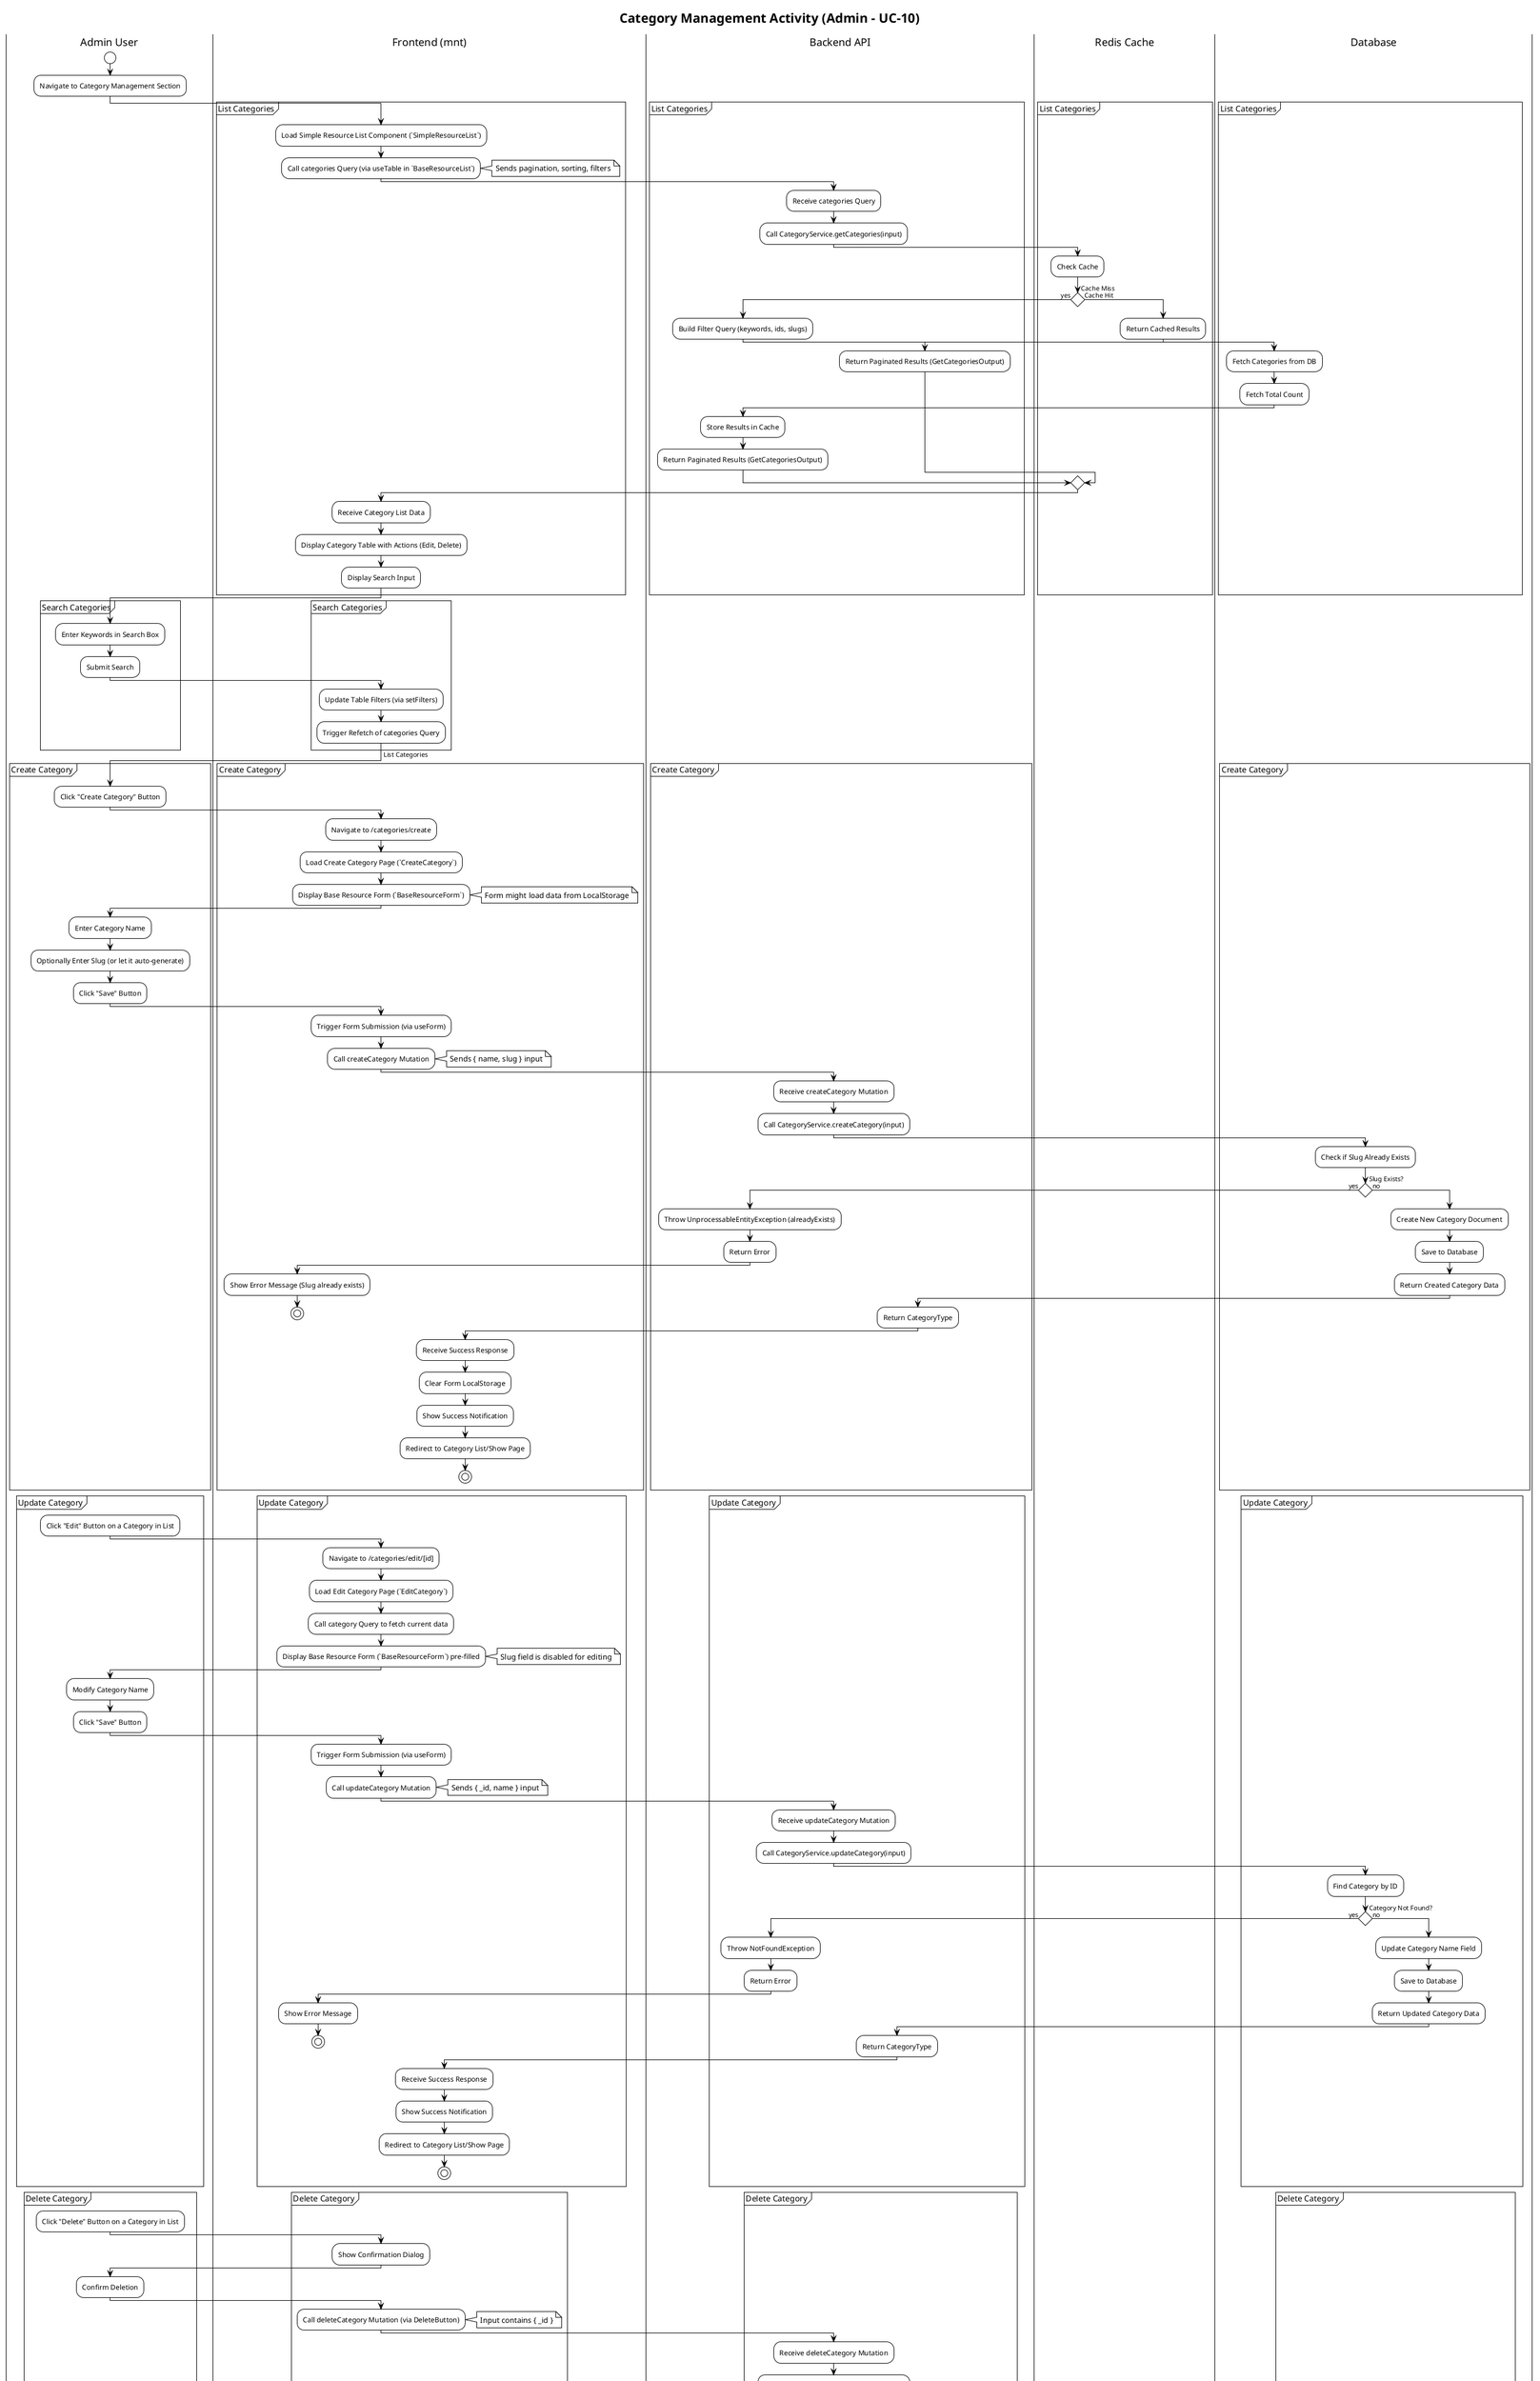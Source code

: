 @startuml UC-10 Category Management Activity Diagram

!theme plain
skinparam ConditionStyle diamond

title Category Management Activity (Admin - UC-10)
caption Admin manages categories via the Management (`mnt`) frontend

|Admin User|
start
:Navigate to Category Management Section;

' --- List Categories (UC-10.2 View) ---
partition "List Categories" {
  |Frontend (mnt)|
  :Load Simple Resource List Component (`SimpleResourceList`);
  :Call categories Query (via useTable in `BaseResourceList`);
  note right: Sends pagination, sorting, filters

  |Backend API|
  :Receive categories Query;
  :Call CategoryService.getCategories(input);
  |Redis Cache|
  :Check Cache;
  if (Cache Miss) then (yes)
    |Backend API|
    :Build Filter Query (keywords, ids, slugs);
    |Database|
    :Fetch Categories from DB;
    :Fetch Total Count;
    |Backend API|
    :Store Results in Cache;
    :Return Paginated Results (GetCategoriesOutput);
  else (Cache Hit)
    |Redis Cache|
    :Return Cached Results;
    |Backend API|
    :Return Paginated Results (GetCategoriesOutput);
  endif

  |Frontend (mnt)|
  :Receive Category List Data;
  :Display Category Table with Actions (Edit, Delete);
  :Display Search Input;
}

' --- Search Categories ---
partition "Search Categories" {
  |Admin User|
  :Enter Keywords in Search Box;
  :Submit Search;

  |Frontend (mnt)|
  :Update Table Filters (via setFilters);
  :Trigger Refetch of categories Query;
  -> List Categories;
}

' --- Create Category (UC-10.1) ---
partition "Create Category" {
  |Admin User|
  :Click "Create Category" Button;

  |Frontend (mnt)|
  :Navigate to /categories/create;
  :Load Create Category Page (`CreateCategory`);
  :Display Base Resource Form (`BaseResourceForm`);
  note right: Form might load data from LocalStorage

  |Admin User|
  :Enter Category Name;
  :Optionally Enter Slug (or let it auto-generate);
  :Click "Save" Button;

  |Frontend (mnt)|
  :Trigger Form Submission (via useForm);
  :Call createCategory Mutation;
  note right: Sends { name, slug } input

  |Backend API|
  :Receive createCategory Mutation;
  :Call CategoryService.createCategory(input);
  |Database|
  :Check if Slug Already Exists;
  if (Slug Exists?) then (yes)
    |Backend API|
    :Throw UnprocessableEntityException (alreadyExists);
    :Return Error;
    |Frontend (mnt)|
    :Show Error Message (Slug already exists);
    stop
  else (no)
    |Database|
    :Create New Category Document;
    :Save to Database;
    :Return Created Category Data;
    |Backend API|
    :Return CategoryType;

    |Frontend (mnt)|
    :Receive Success Response;
    :Clear Form LocalStorage;
    :Show Success Notification;
    :Redirect to Category List/Show Page;
    stop
  endif
}

' --- Update Category (UC-10.3) ---
partition "Update Category" {
  |Admin User|
  :Click "Edit" Button on a Category in List;

  |Frontend (mnt)|
  :Navigate to /categories/edit/[id];
  :Load Edit Category Page (`EditCategory`);
  :Call category Query to fetch current data;
  :Display Base Resource Form (`BaseResourceForm`) pre-filled;
  note right: Slug field is disabled for editing

  |Admin User|
  :Modify Category Name;
  :Click "Save" Button;

  |Frontend (mnt)|
  :Trigger Form Submission (via useForm);
  :Call updateCategory Mutation;
  note right: Sends { _id, name } input

  |Backend API|
  :Receive updateCategory Mutation;
  :Call CategoryService.updateCategory(input);
  |Database|
  :Find Category by ID;
  if (Category Not Found?) then (yes)
    |Backend API|
    :Throw NotFoundException;
    :Return Error;
    |Frontend (mnt)|
    :Show Error Message;
    stop
  else (no)
    |Database|
    :Update Category Name Field;
    :Save to Database;
    :Return Updated Category Data;
    |Backend API|
    :Return CategoryType;

    |Frontend (mnt)|
    :Receive Success Response;
    :Show Success Notification;
    :Redirect to Category List/Show Page;
    stop
  endif
}

' --- Delete Category (UC-10.4) ---
partition "Delete Category" {
  |Admin User|
  :Click "Delete" Button on a Category in List;

  |Frontend (mnt)|
  :Show Confirmation Dialog;

  |Admin User|
  :Confirm Deletion;

  |Frontend (mnt)|
  :Call deleteCategory Mutation (via DeleteButton);
  note right: Input contains { _id }

  |Backend API|
  :Receive deleteCategory Mutation;
  :Call CategoryService.deleteCategory(input);
  |Database|
  :Delete Category from Database by ID;
  |Backend API|
  :Return Deletion Count (1);
  :Return Int (1);

  |Frontend (mnt)|
  :Receive Success Response;
  :Show Success Notification (Undoable);
  :Refetch Category List;
  stop
}

stop

@enduml
